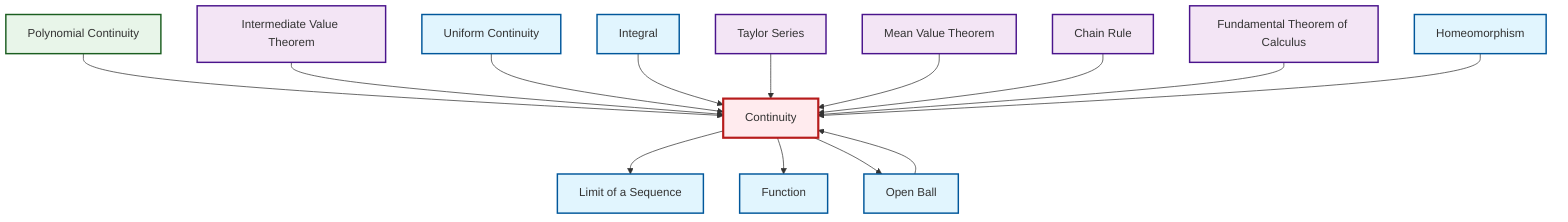 graph TD
    classDef definition fill:#e1f5fe,stroke:#01579b,stroke-width:2px
    classDef theorem fill:#f3e5f5,stroke:#4a148c,stroke-width:2px
    classDef axiom fill:#fff3e0,stroke:#e65100,stroke-width:2px
    classDef example fill:#e8f5e9,stroke:#1b5e20,stroke-width:2px
    classDef current fill:#ffebee,stroke:#b71c1c,stroke-width:3px
    thm-chain-rule["Chain Rule"]:::theorem
    def-homeomorphism["Homeomorphism"]:::definition
    def-continuity["Continuity"]:::definition
    def-function["Function"]:::definition
    thm-fundamental-calculus["Fundamental Theorem of Calculus"]:::theorem
    thm-mean-value["Mean Value Theorem"]:::theorem
    def-integral["Integral"]:::definition
    def-limit["Limit of a Sequence"]:::definition
    ex-polynomial-continuity["Polynomial Continuity"]:::example
    thm-taylor-series["Taylor Series"]:::theorem
    def-open-ball["Open Ball"]:::definition
    def-uniform-continuity["Uniform Continuity"]:::definition
    thm-intermediate-value["Intermediate Value Theorem"]:::theorem
    ex-polynomial-continuity --> def-continuity
    def-open-ball --> def-continuity
    def-continuity --> def-limit
    thm-intermediate-value --> def-continuity
    def-uniform-continuity --> def-continuity
    def-integral --> def-continuity
    def-continuity --> def-function
    def-continuity --> def-open-ball
    thm-taylor-series --> def-continuity
    thm-mean-value --> def-continuity
    thm-chain-rule --> def-continuity
    thm-fundamental-calculus --> def-continuity
    def-homeomorphism --> def-continuity
    class def-continuity current